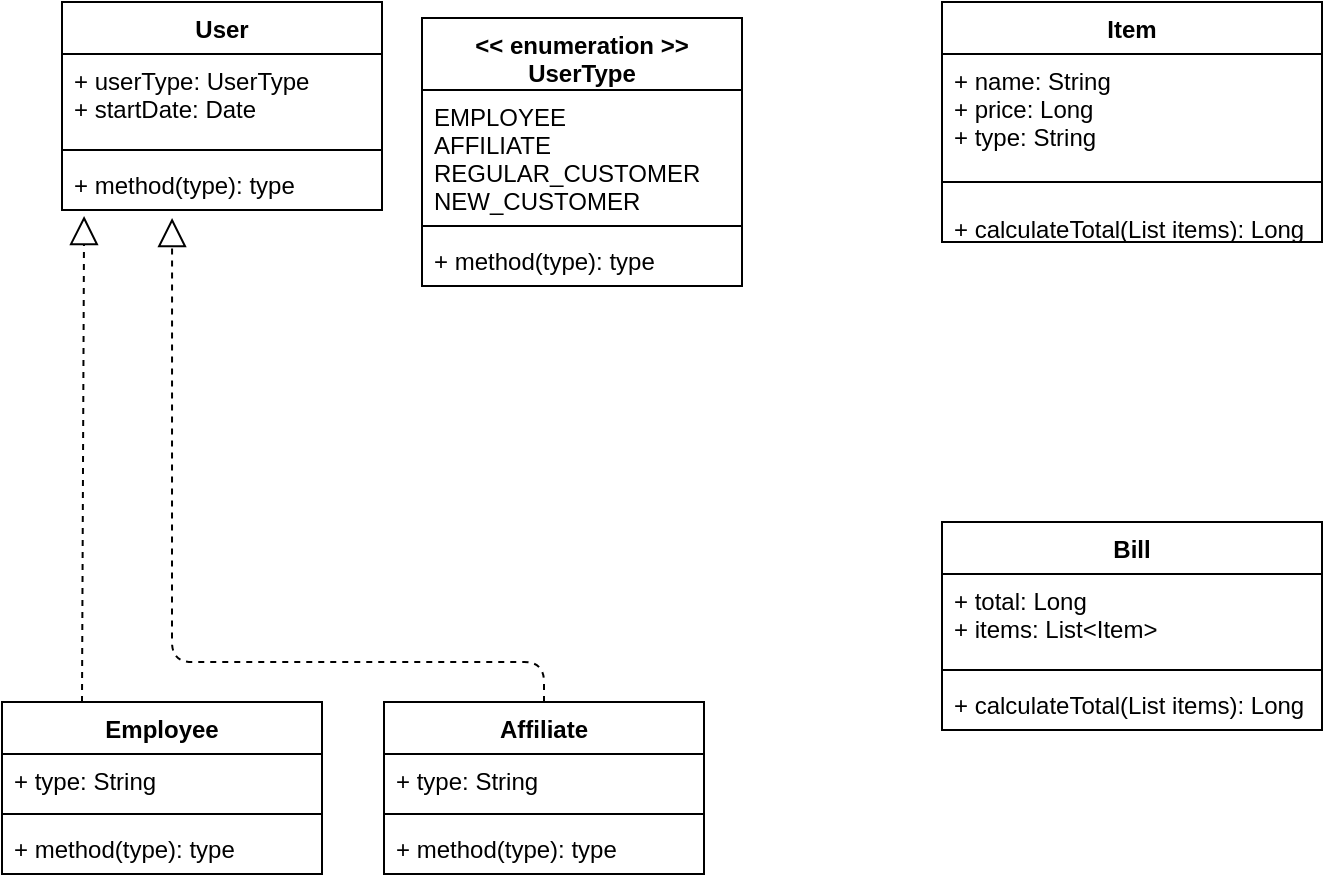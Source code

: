 <mxfile version="12.4.5" type="github">
  <diagram id="y_vs9HMUYshJvrWGjwXx" name="Page-1">
    <mxGraphModel dx="1186" dy="764" grid="1" gridSize="10" guides="1" tooltips="1" connect="1" arrows="1" fold="1" page="1" pageScale="1" pageWidth="850" pageHeight="1100" math="0" shadow="0">
      <root>
        <mxCell id="0"/>
        <mxCell id="1" parent="0"/>
        <mxCell id="sPKyXn1Qae5ruQcoy84M-1" value="User" style="swimlane;fontStyle=1;align=center;verticalAlign=top;childLayout=stackLayout;horizontal=1;startSize=26;horizontalStack=0;resizeParent=1;resizeParentMax=0;resizeLast=0;collapsible=1;marginBottom=0;" parent="1" vertex="1">
          <mxGeometry x="40" y="50" width="160" height="104" as="geometry"/>
        </mxCell>
        <mxCell id="sPKyXn1Qae5ruQcoy84M-2" value="+ userType: UserType&#xa;+ startDate: Date" style="text;strokeColor=none;fillColor=none;align=left;verticalAlign=top;spacingLeft=4;spacingRight=4;overflow=hidden;rotatable=0;points=[[0,0.5],[1,0.5]];portConstraint=eastwest;" parent="sPKyXn1Qae5ruQcoy84M-1" vertex="1">
          <mxGeometry y="26" width="160" height="44" as="geometry"/>
        </mxCell>
        <mxCell id="sPKyXn1Qae5ruQcoy84M-3" value="" style="line;strokeWidth=1;fillColor=none;align=left;verticalAlign=middle;spacingTop=-1;spacingLeft=3;spacingRight=3;rotatable=0;labelPosition=right;points=[];portConstraint=eastwest;" parent="sPKyXn1Qae5ruQcoy84M-1" vertex="1">
          <mxGeometry y="70" width="160" height="8" as="geometry"/>
        </mxCell>
        <mxCell id="sPKyXn1Qae5ruQcoy84M-4" value="+ method(type): type" style="text;strokeColor=none;fillColor=none;align=left;verticalAlign=top;spacingLeft=4;spacingRight=4;overflow=hidden;rotatable=0;points=[[0,0.5],[1,0.5]];portConstraint=eastwest;" parent="sPKyXn1Qae5ruQcoy84M-1" vertex="1">
          <mxGeometry y="78" width="160" height="26" as="geometry"/>
        </mxCell>
        <mxCell id="Q2zhE480mVSQyxBDlF7V-1" value="Employee" style="swimlane;fontStyle=1;align=center;verticalAlign=top;childLayout=stackLayout;horizontal=1;startSize=26;horizontalStack=0;resizeParent=1;resizeParentMax=0;resizeLast=0;collapsible=1;marginBottom=0;" vertex="1" parent="1">
          <mxGeometry x="10" y="400" width="160" height="86" as="geometry"/>
        </mxCell>
        <mxCell id="Q2zhE480mVSQyxBDlF7V-2" value="+ type: String" style="text;strokeColor=none;fillColor=none;align=left;verticalAlign=top;spacingLeft=4;spacingRight=4;overflow=hidden;rotatable=0;points=[[0,0.5],[1,0.5]];portConstraint=eastwest;" vertex="1" parent="Q2zhE480mVSQyxBDlF7V-1">
          <mxGeometry y="26" width="160" height="26" as="geometry"/>
        </mxCell>
        <mxCell id="Q2zhE480mVSQyxBDlF7V-3" value="" style="line;strokeWidth=1;fillColor=none;align=left;verticalAlign=middle;spacingTop=-1;spacingLeft=3;spacingRight=3;rotatable=0;labelPosition=right;points=[];portConstraint=eastwest;" vertex="1" parent="Q2zhE480mVSQyxBDlF7V-1">
          <mxGeometry y="52" width="160" height="8" as="geometry"/>
        </mxCell>
        <mxCell id="Q2zhE480mVSQyxBDlF7V-4" value="+ method(type): type" style="text;strokeColor=none;fillColor=none;align=left;verticalAlign=top;spacingLeft=4;spacingRight=4;overflow=hidden;rotatable=0;points=[[0,0.5],[1,0.5]];portConstraint=eastwest;" vertex="1" parent="Q2zhE480mVSQyxBDlF7V-1">
          <mxGeometry y="60" width="160" height="26" as="geometry"/>
        </mxCell>
        <mxCell id="Q2zhE480mVSQyxBDlF7V-7" value="Affiliate" style="swimlane;fontStyle=1;align=center;verticalAlign=top;childLayout=stackLayout;horizontal=1;startSize=26;horizontalStack=0;resizeParent=1;resizeParentMax=0;resizeLast=0;collapsible=1;marginBottom=0;" vertex="1" parent="1">
          <mxGeometry x="201" y="400" width="160" height="86" as="geometry"/>
        </mxCell>
        <mxCell id="Q2zhE480mVSQyxBDlF7V-8" value="+ type: String" style="text;strokeColor=none;fillColor=none;align=left;verticalAlign=top;spacingLeft=4;spacingRight=4;overflow=hidden;rotatable=0;points=[[0,0.5],[1,0.5]];portConstraint=eastwest;" vertex="1" parent="Q2zhE480mVSQyxBDlF7V-7">
          <mxGeometry y="26" width="160" height="26" as="geometry"/>
        </mxCell>
        <mxCell id="Q2zhE480mVSQyxBDlF7V-9" value="" style="line;strokeWidth=1;fillColor=none;align=left;verticalAlign=middle;spacingTop=-1;spacingLeft=3;spacingRight=3;rotatable=0;labelPosition=right;points=[];portConstraint=eastwest;" vertex="1" parent="Q2zhE480mVSQyxBDlF7V-7">
          <mxGeometry y="52" width="160" height="8" as="geometry"/>
        </mxCell>
        <mxCell id="Q2zhE480mVSQyxBDlF7V-10" value="+ method(type): type" style="text;strokeColor=none;fillColor=none;align=left;verticalAlign=top;spacingLeft=4;spacingRight=4;overflow=hidden;rotatable=0;points=[[0,0.5],[1,0.5]];portConstraint=eastwest;" vertex="1" parent="Q2zhE480mVSQyxBDlF7V-7">
          <mxGeometry y="60" width="160" height="26" as="geometry"/>
        </mxCell>
        <mxCell id="Q2zhE480mVSQyxBDlF7V-11" value="" style="endArrow=block;dashed=1;endFill=0;endSize=12;html=1;exitX=0.25;exitY=0;exitDx=0;exitDy=0;entryX=0.069;entryY=1.115;entryDx=0;entryDy=0;entryPerimeter=0;" edge="1" parent="1" source="Q2zhE480mVSQyxBDlF7V-1" target="sPKyXn1Qae5ruQcoy84M-4">
          <mxGeometry width="160" relative="1" as="geometry">
            <mxPoint x="100" y="370" as="sourcePoint"/>
            <mxPoint x="260" y="370" as="targetPoint"/>
          </mxGeometry>
        </mxCell>
        <mxCell id="Q2zhE480mVSQyxBDlF7V-12" value="" style="endArrow=block;dashed=1;endFill=0;endSize=12;html=1;exitX=0.5;exitY=0;exitDx=0;exitDy=0;entryX=0.344;entryY=1.154;entryDx=0;entryDy=0;entryPerimeter=0;" edge="1" parent="1" source="Q2zhE480mVSQyxBDlF7V-7" target="sPKyXn1Qae5ruQcoy84M-4">
          <mxGeometry width="160" relative="1" as="geometry">
            <mxPoint x="300" y="180" as="sourcePoint"/>
            <mxPoint x="250" y="140" as="targetPoint"/>
            <Array as="points">
              <mxPoint x="281" y="380"/>
              <mxPoint x="95" y="380"/>
            </Array>
          </mxGeometry>
        </mxCell>
        <mxCell id="Q2zhE480mVSQyxBDlF7V-13" value="Bill" style="swimlane;fontStyle=1;align=center;verticalAlign=top;childLayout=stackLayout;horizontal=1;startSize=26;horizontalStack=0;resizeParent=1;resizeParentMax=0;resizeLast=0;collapsible=1;marginBottom=0;" vertex="1" parent="1">
          <mxGeometry x="480" y="310" width="190" height="104" as="geometry"/>
        </mxCell>
        <mxCell id="Q2zhE480mVSQyxBDlF7V-14" value="+ total: Long&#xa;+ items: List&lt;Item&gt;" style="text;strokeColor=none;fillColor=none;align=left;verticalAlign=top;spacingLeft=4;spacingRight=4;overflow=hidden;rotatable=0;points=[[0,0.5],[1,0.5]];portConstraint=eastwest;" vertex="1" parent="Q2zhE480mVSQyxBDlF7V-13">
          <mxGeometry y="26" width="190" height="44" as="geometry"/>
        </mxCell>
        <mxCell id="Q2zhE480mVSQyxBDlF7V-15" value="" style="line;strokeWidth=1;fillColor=none;align=left;verticalAlign=middle;spacingTop=-1;spacingLeft=3;spacingRight=3;rotatable=0;labelPosition=right;points=[];portConstraint=eastwest;" vertex="1" parent="Q2zhE480mVSQyxBDlF7V-13">
          <mxGeometry y="70" width="190" height="8" as="geometry"/>
        </mxCell>
        <mxCell id="Q2zhE480mVSQyxBDlF7V-16" value="+ calculateTotal(List items): Long" style="text;strokeColor=none;fillColor=none;align=left;verticalAlign=top;spacingLeft=4;spacingRight=4;overflow=hidden;rotatable=0;points=[[0,0.5],[1,0.5]];portConstraint=eastwest;" vertex="1" parent="Q2zhE480mVSQyxBDlF7V-13">
          <mxGeometry y="78" width="190" height="26" as="geometry"/>
        </mxCell>
        <mxCell id="Q2zhE480mVSQyxBDlF7V-17" value="Item" style="swimlane;fontStyle=1;align=center;verticalAlign=top;childLayout=stackLayout;horizontal=1;startSize=26;horizontalStack=0;resizeParent=1;resizeParentMax=0;resizeLast=0;collapsible=1;marginBottom=0;" vertex="1" parent="1">
          <mxGeometry x="480" y="50" width="190" height="120" as="geometry"/>
        </mxCell>
        <mxCell id="Q2zhE480mVSQyxBDlF7V-18" value="+ name: String&#xa;+ price: Long&#xa;+ type: String" style="text;strokeColor=none;fillColor=none;align=left;verticalAlign=top;spacingLeft=4;spacingRight=4;overflow=hidden;rotatable=0;points=[[0,0.5],[1,0.5]];portConstraint=eastwest;" vertex="1" parent="Q2zhE480mVSQyxBDlF7V-17">
          <mxGeometry y="26" width="190" height="54" as="geometry"/>
        </mxCell>
        <mxCell id="Q2zhE480mVSQyxBDlF7V-19" value="" style="line;strokeWidth=1;fillColor=none;align=left;verticalAlign=middle;spacingTop=-1;spacingLeft=3;spacingRight=3;rotatable=0;labelPosition=right;points=[];portConstraint=eastwest;" vertex="1" parent="Q2zhE480mVSQyxBDlF7V-17">
          <mxGeometry y="80" width="190" height="20" as="geometry"/>
        </mxCell>
        <mxCell id="Q2zhE480mVSQyxBDlF7V-20" value="+ calculateTotal(List items): Long" style="text;strokeColor=none;fillColor=none;align=left;verticalAlign=top;spacingLeft=4;spacingRight=4;overflow=hidden;rotatable=0;points=[[0,0.5],[1,0.5]];portConstraint=eastwest;" vertex="1" parent="Q2zhE480mVSQyxBDlF7V-17">
          <mxGeometry y="100" width="190" height="20" as="geometry"/>
        </mxCell>
        <mxCell id="Q2zhE480mVSQyxBDlF7V-21" value="&lt;&lt; enumeration &gt;&gt;&#xa;UserType" style="swimlane;fontStyle=1;align=center;verticalAlign=top;childLayout=stackLayout;horizontal=1;startSize=36;horizontalStack=0;resizeParent=1;resizeParentMax=0;resizeLast=0;collapsible=1;marginBottom=0;" vertex="1" parent="1">
          <mxGeometry x="220" y="58" width="160" height="134" as="geometry"/>
        </mxCell>
        <mxCell id="Q2zhE480mVSQyxBDlF7V-22" value="EMPLOYEE&#xa;AFFILIATE&#xa;REGULAR_CUSTOMER&#xa;NEW_CUSTOMER" style="text;strokeColor=none;fillColor=none;align=left;verticalAlign=top;spacingLeft=4;spacingRight=4;overflow=hidden;rotatable=0;points=[[0,0.5],[1,0.5]];portConstraint=eastwest;" vertex="1" parent="Q2zhE480mVSQyxBDlF7V-21">
          <mxGeometry y="36" width="160" height="64" as="geometry"/>
        </mxCell>
        <mxCell id="Q2zhE480mVSQyxBDlF7V-23" value="" style="line;strokeWidth=1;fillColor=none;align=left;verticalAlign=middle;spacingTop=-1;spacingLeft=3;spacingRight=3;rotatable=0;labelPosition=right;points=[];portConstraint=eastwest;" vertex="1" parent="Q2zhE480mVSQyxBDlF7V-21">
          <mxGeometry y="100" width="160" height="8" as="geometry"/>
        </mxCell>
        <mxCell id="Q2zhE480mVSQyxBDlF7V-24" value="+ method(type): type" style="text;strokeColor=none;fillColor=none;align=left;verticalAlign=top;spacingLeft=4;spacingRight=4;overflow=hidden;rotatable=0;points=[[0,0.5],[1,0.5]];portConstraint=eastwest;" vertex="1" parent="Q2zhE480mVSQyxBDlF7V-21">
          <mxGeometry y="108" width="160" height="26" as="geometry"/>
        </mxCell>
      </root>
    </mxGraphModel>
  </diagram>
</mxfile>
